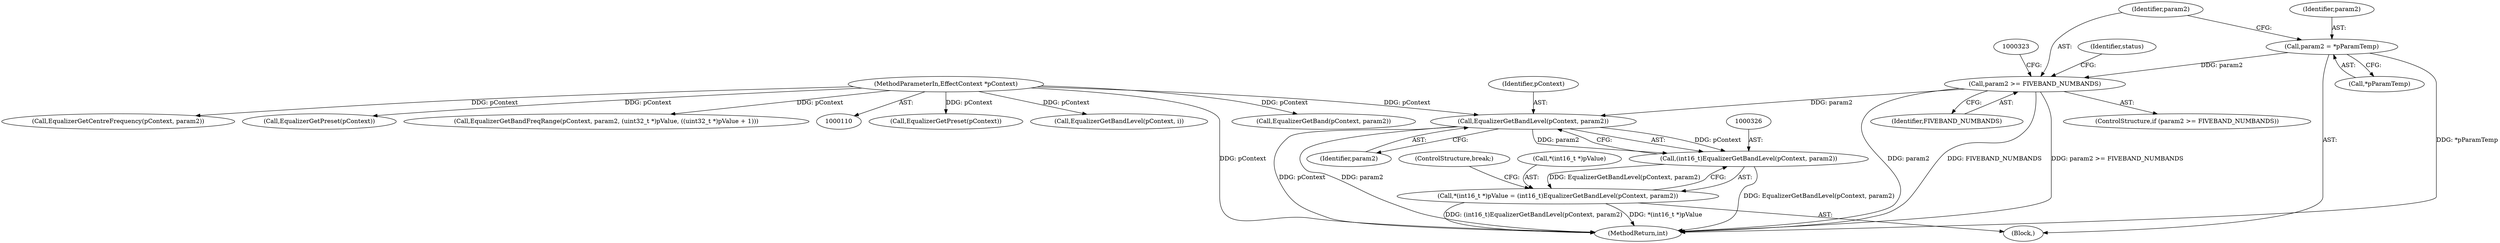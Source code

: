 digraph "0_Android_c66c43ad571ed2590dcd55a762c73c90d9744bac@pointer" {
"1000327" [label="(Call,EqualizerGetBandLevel(pContext, param2))"];
"1000111" [label="(MethodParameterIn,EffectContext *pContext)"];
"1000311" [label="(Call,param2 >= FIVEBAND_NUMBANDS)"];
"1000306" [label="(Call,param2 = *pParamTemp)"];
"1000325" [label="(Call,(int16_t)EqualizerGetBandLevel(pContext, param2))"];
"1000320" [label="(Call,*(int16_t *)pValue = (int16_t)EqualizerGetBandLevel(pContext, param2))"];
"1000306" [label="(Call,param2 = *pParamTemp)"];
"1000479" [label="(Call,EqualizerGetPreset(pContext))"];
"1000330" [label="(ControlStructure,break;)"];
"1000321" [label="(Call,*(int16_t *)pValue)"];
"1000311" [label="(Call,param2 >= FIVEBAND_NUMBANDS)"];
"1000312" [label="(Identifier,param2)"];
"1000507" [label="(Call,EqualizerGetBandLevel(pContext, i))"];
"1000394" [label="(Call,EqualizerGetBand(pContext, param2))"];
"1000320" [label="(Call,*(int16_t *)pValue = (int16_t)EqualizerGetBandLevel(pContext, param2))"];
"1000325" [label="(Call,(int16_t)EqualizerGetBandLevel(pContext, param2))"];
"1000328" [label="(Identifier,pContext)"];
"1000307" [label="(Identifier,param2)"];
"1000351" [label="(Call,EqualizerGetCentreFrequency(pContext, param2))"];
"1000406" [label="(Call,EqualizerGetPreset(pContext))"];
"1000313" [label="(Identifier,FIVEBAND_NUMBANDS)"];
"1000316" [label="(Identifier,status)"];
"1000329" [label="(Identifier,param2)"];
"1000277" [label="(Block,)"];
"1000111" [label="(MethodParameterIn,EffectContext *pContext)"];
"1000310" [label="(ControlStructure,if (param2 >= FIVEBAND_NUMBANDS))"];
"1000370" [label="(Call,EqualizerGetBandFreqRange(pContext, param2, (uint32_t *)pValue, ((uint32_t *)pValue + 1)))"];
"1000308" [label="(Call,*pParamTemp)"];
"1000522" [label="(MethodReturn,int)"];
"1000327" [label="(Call,EqualizerGetBandLevel(pContext, param2))"];
"1000327" -> "1000325"  [label="AST: "];
"1000327" -> "1000329"  [label="CFG: "];
"1000328" -> "1000327"  [label="AST: "];
"1000329" -> "1000327"  [label="AST: "];
"1000325" -> "1000327"  [label="CFG: "];
"1000327" -> "1000522"  [label="DDG: pContext"];
"1000327" -> "1000522"  [label="DDG: param2"];
"1000327" -> "1000325"  [label="DDG: pContext"];
"1000327" -> "1000325"  [label="DDG: param2"];
"1000111" -> "1000327"  [label="DDG: pContext"];
"1000311" -> "1000327"  [label="DDG: param2"];
"1000111" -> "1000110"  [label="AST: "];
"1000111" -> "1000522"  [label="DDG: pContext"];
"1000111" -> "1000351"  [label="DDG: pContext"];
"1000111" -> "1000370"  [label="DDG: pContext"];
"1000111" -> "1000394"  [label="DDG: pContext"];
"1000111" -> "1000406"  [label="DDG: pContext"];
"1000111" -> "1000479"  [label="DDG: pContext"];
"1000111" -> "1000507"  [label="DDG: pContext"];
"1000311" -> "1000310"  [label="AST: "];
"1000311" -> "1000313"  [label="CFG: "];
"1000312" -> "1000311"  [label="AST: "];
"1000313" -> "1000311"  [label="AST: "];
"1000316" -> "1000311"  [label="CFG: "];
"1000323" -> "1000311"  [label="CFG: "];
"1000311" -> "1000522"  [label="DDG: param2"];
"1000311" -> "1000522"  [label="DDG: FIVEBAND_NUMBANDS"];
"1000311" -> "1000522"  [label="DDG: param2 >= FIVEBAND_NUMBANDS"];
"1000306" -> "1000311"  [label="DDG: param2"];
"1000306" -> "1000277"  [label="AST: "];
"1000306" -> "1000308"  [label="CFG: "];
"1000307" -> "1000306"  [label="AST: "];
"1000308" -> "1000306"  [label="AST: "];
"1000312" -> "1000306"  [label="CFG: "];
"1000306" -> "1000522"  [label="DDG: *pParamTemp"];
"1000325" -> "1000320"  [label="AST: "];
"1000326" -> "1000325"  [label="AST: "];
"1000320" -> "1000325"  [label="CFG: "];
"1000325" -> "1000522"  [label="DDG: EqualizerGetBandLevel(pContext, param2)"];
"1000325" -> "1000320"  [label="DDG: EqualizerGetBandLevel(pContext, param2)"];
"1000320" -> "1000277"  [label="AST: "];
"1000321" -> "1000320"  [label="AST: "];
"1000330" -> "1000320"  [label="CFG: "];
"1000320" -> "1000522"  [label="DDG: (int16_t)EqualizerGetBandLevel(pContext, param2)"];
"1000320" -> "1000522"  [label="DDG: *(int16_t *)pValue"];
}
